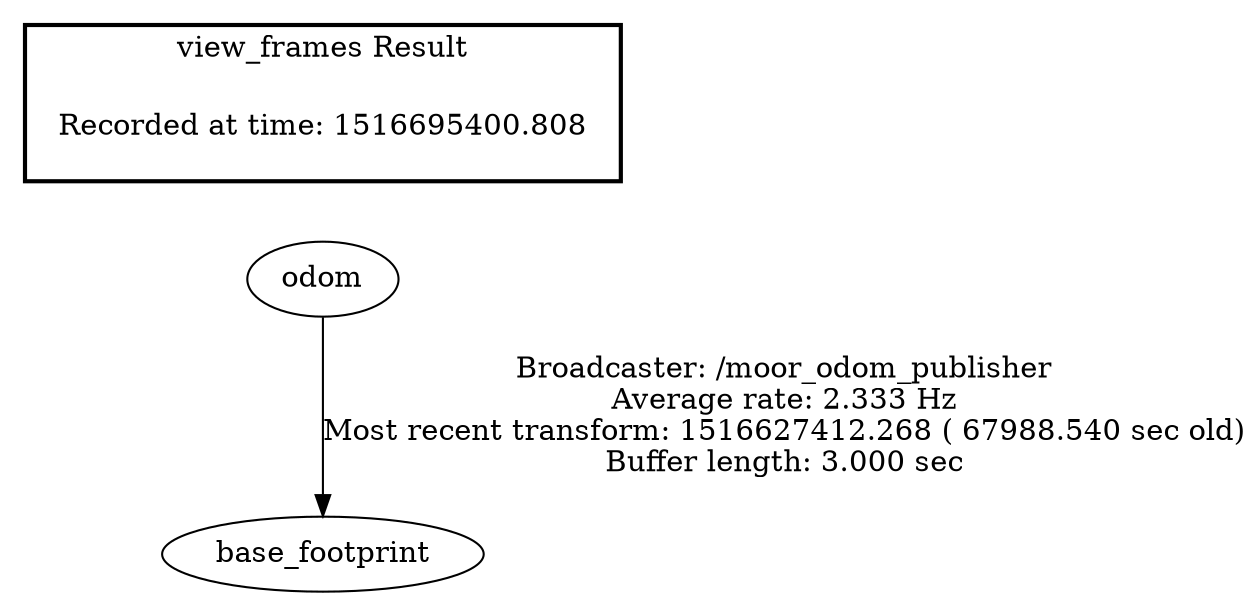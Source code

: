 digraph G {
"odom" -> "base_footprint"[label="Broadcaster: /moor_odom_publisher\nAverage rate: 2.333 Hz\nMost recent transform: 1516627412.268 ( 67988.540 sec old)\nBuffer length: 3.000 sec\n"];
edge [style=invis];
 subgraph cluster_legend { style=bold; color=black; label ="view_frames Result";
"Recorded at time: 1516695400.808"[ shape=plaintext ] ;
 }->"odom";
}
